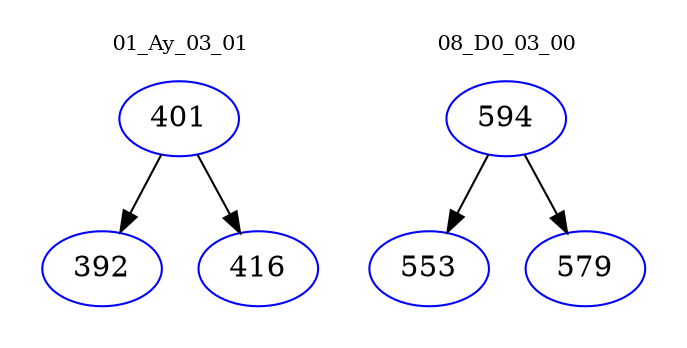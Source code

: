 digraph{
subgraph cluster_0 {
color = white
label = "01_Ay_03_01";
fontsize=10;
T0_401 [label="401", color="blue"]
T0_401 -> T0_392 [color="black"]
T0_392 [label="392", color="blue"]
T0_401 -> T0_416 [color="black"]
T0_416 [label="416", color="blue"]
}
subgraph cluster_1 {
color = white
label = "08_D0_03_00";
fontsize=10;
T1_594 [label="594", color="blue"]
T1_594 -> T1_553 [color="black"]
T1_553 [label="553", color="blue"]
T1_594 -> T1_579 [color="black"]
T1_579 [label="579", color="blue"]
}
}

